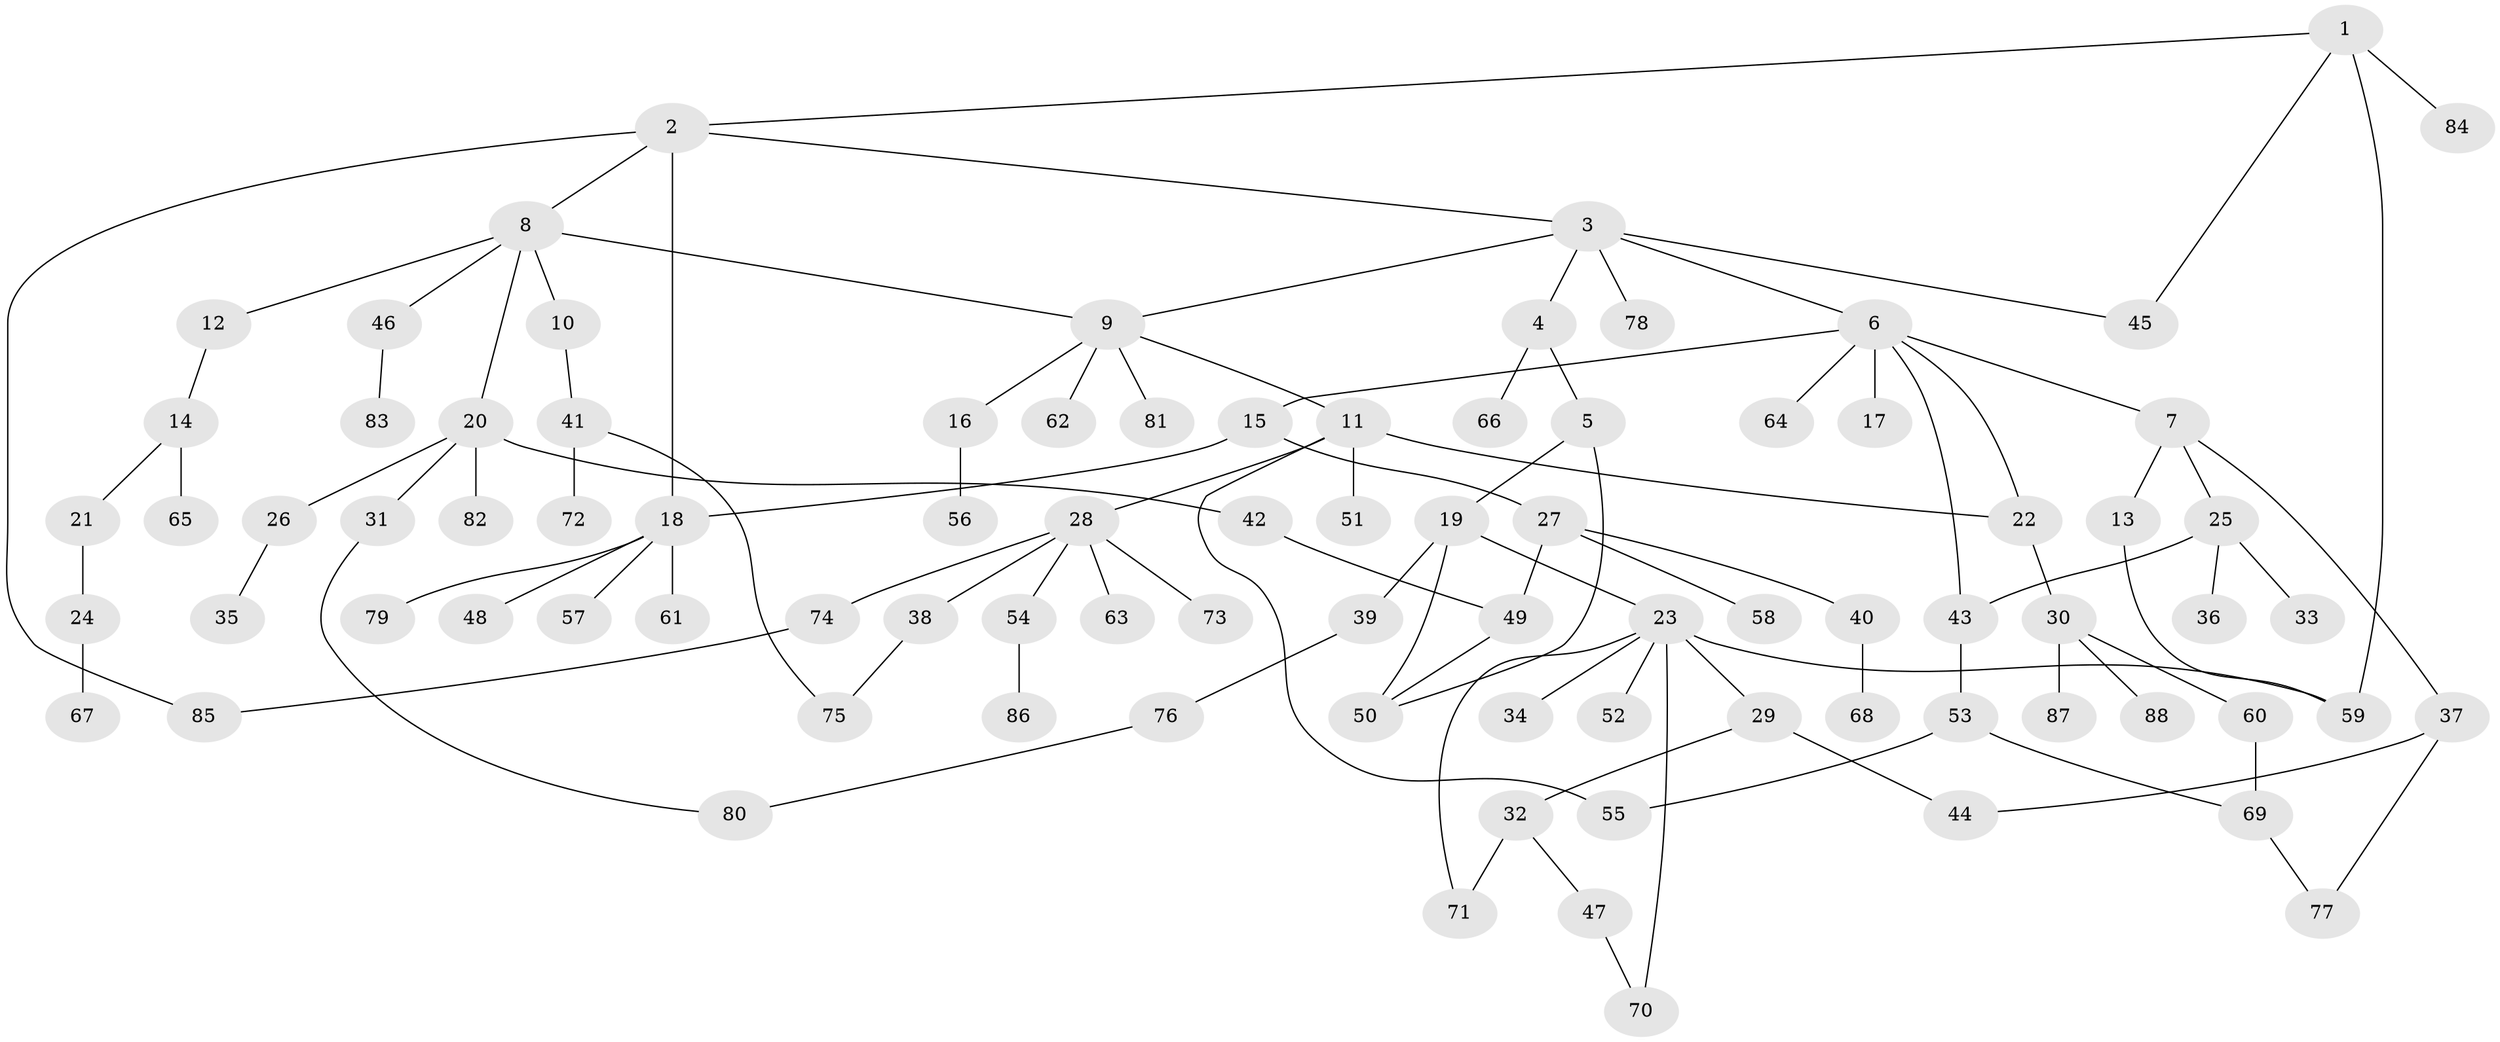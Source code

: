 // coarse degree distribution, {2: 0.25, 5: 0.16666666666666666, 3: 0.19444444444444445, 4: 0.19444444444444445, 1: 0.19444444444444445}
// Generated by graph-tools (version 1.1) at 2025/36/03/04/25 23:36:13]
// undirected, 88 vertices, 106 edges
graph export_dot {
  node [color=gray90,style=filled];
  1;
  2;
  3;
  4;
  5;
  6;
  7;
  8;
  9;
  10;
  11;
  12;
  13;
  14;
  15;
  16;
  17;
  18;
  19;
  20;
  21;
  22;
  23;
  24;
  25;
  26;
  27;
  28;
  29;
  30;
  31;
  32;
  33;
  34;
  35;
  36;
  37;
  38;
  39;
  40;
  41;
  42;
  43;
  44;
  45;
  46;
  47;
  48;
  49;
  50;
  51;
  52;
  53;
  54;
  55;
  56;
  57;
  58;
  59;
  60;
  61;
  62;
  63;
  64;
  65;
  66;
  67;
  68;
  69;
  70;
  71;
  72;
  73;
  74;
  75;
  76;
  77;
  78;
  79;
  80;
  81;
  82;
  83;
  84;
  85;
  86;
  87;
  88;
  1 -- 2;
  1 -- 59;
  1 -- 84;
  1 -- 45;
  2 -- 3;
  2 -- 8;
  2 -- 85;
  2 -- 18;
  3 -- 4;
  3 -- 6;
  3 -- 9;
  3 -- 45;
  3 -- 78;
  4 -- 5;
  4 -- 66;
  5 -- 19;
  5 -- 50;
  6 -- 7;
  6 -- 15;
  6 -- 17;
  6 -- 43;
  6 -- 64;
  6 -- 22;
  7 -- 13;
  7 -- 25;
  7 -- 37;
  8 -- 10;
  8 -- 12;
  8 -- 20;
  8 -- 46;
  8 -- 9;
  9 -- 11;
  9 -- 16;
  9 -- 62;
  9 -- 81;
  10 -- 41;
  11 -- 22;
  11 -- 28;
  11 -- 51;
  11 -- 55;
  12 -- 14;
  13 -- 59;
  14 -- 21;
  14 -- 65;
  15 -- 18;
  15 -- 27;
  16 -- 56;
  18 -- 48;
  18 -- 57;
  18 -- 61;
  18 -- 79;
  19 -- 23;
  19 -- 39;
  19 -- 50;
  20 -- 26;
  20 -- 31;
  20 -- 42;
  20 -- 82;
  21 -- 24;
  22 -- 30;
  23 -- 29;
  23 -- 34;
  23 -- 52;
  23 -- 70;
  23 -- 71;
  23 -- 59;
  24 -- 67;
  25 -- 33;
  25 -- 36;
  25 -- 43;
  26 -- 35;
  27 -- 40;
  27 -- 49;
  27 -- 58;
  28 -- 38;
  28 -- 54;
  28 -- 63;
  28 -- 73;
  28 -- 74;
  29 -- 32;
  29 -- 44;
  30 -- 60;
  30 -- 87;
  30 -- 88;
  31 -- 80;
  32 -- 47;
  32 -- 71;
  37 -- 77;
  37 -- 44;
  38 -- 75;
  39 -- 76;
  40 -- 68;
  41 -- 72;
  41 -- 75;
  42 -- 49;
  43 -- 53;
  46 -- 83;
  47 -- 70;
  49 -- 50;
  53 -- 69;
  53 -- 55;
  54 -- 86;
  60 -- 69;
  69 -- 77;
  74 -- 85;
  76 -- 80;
}
